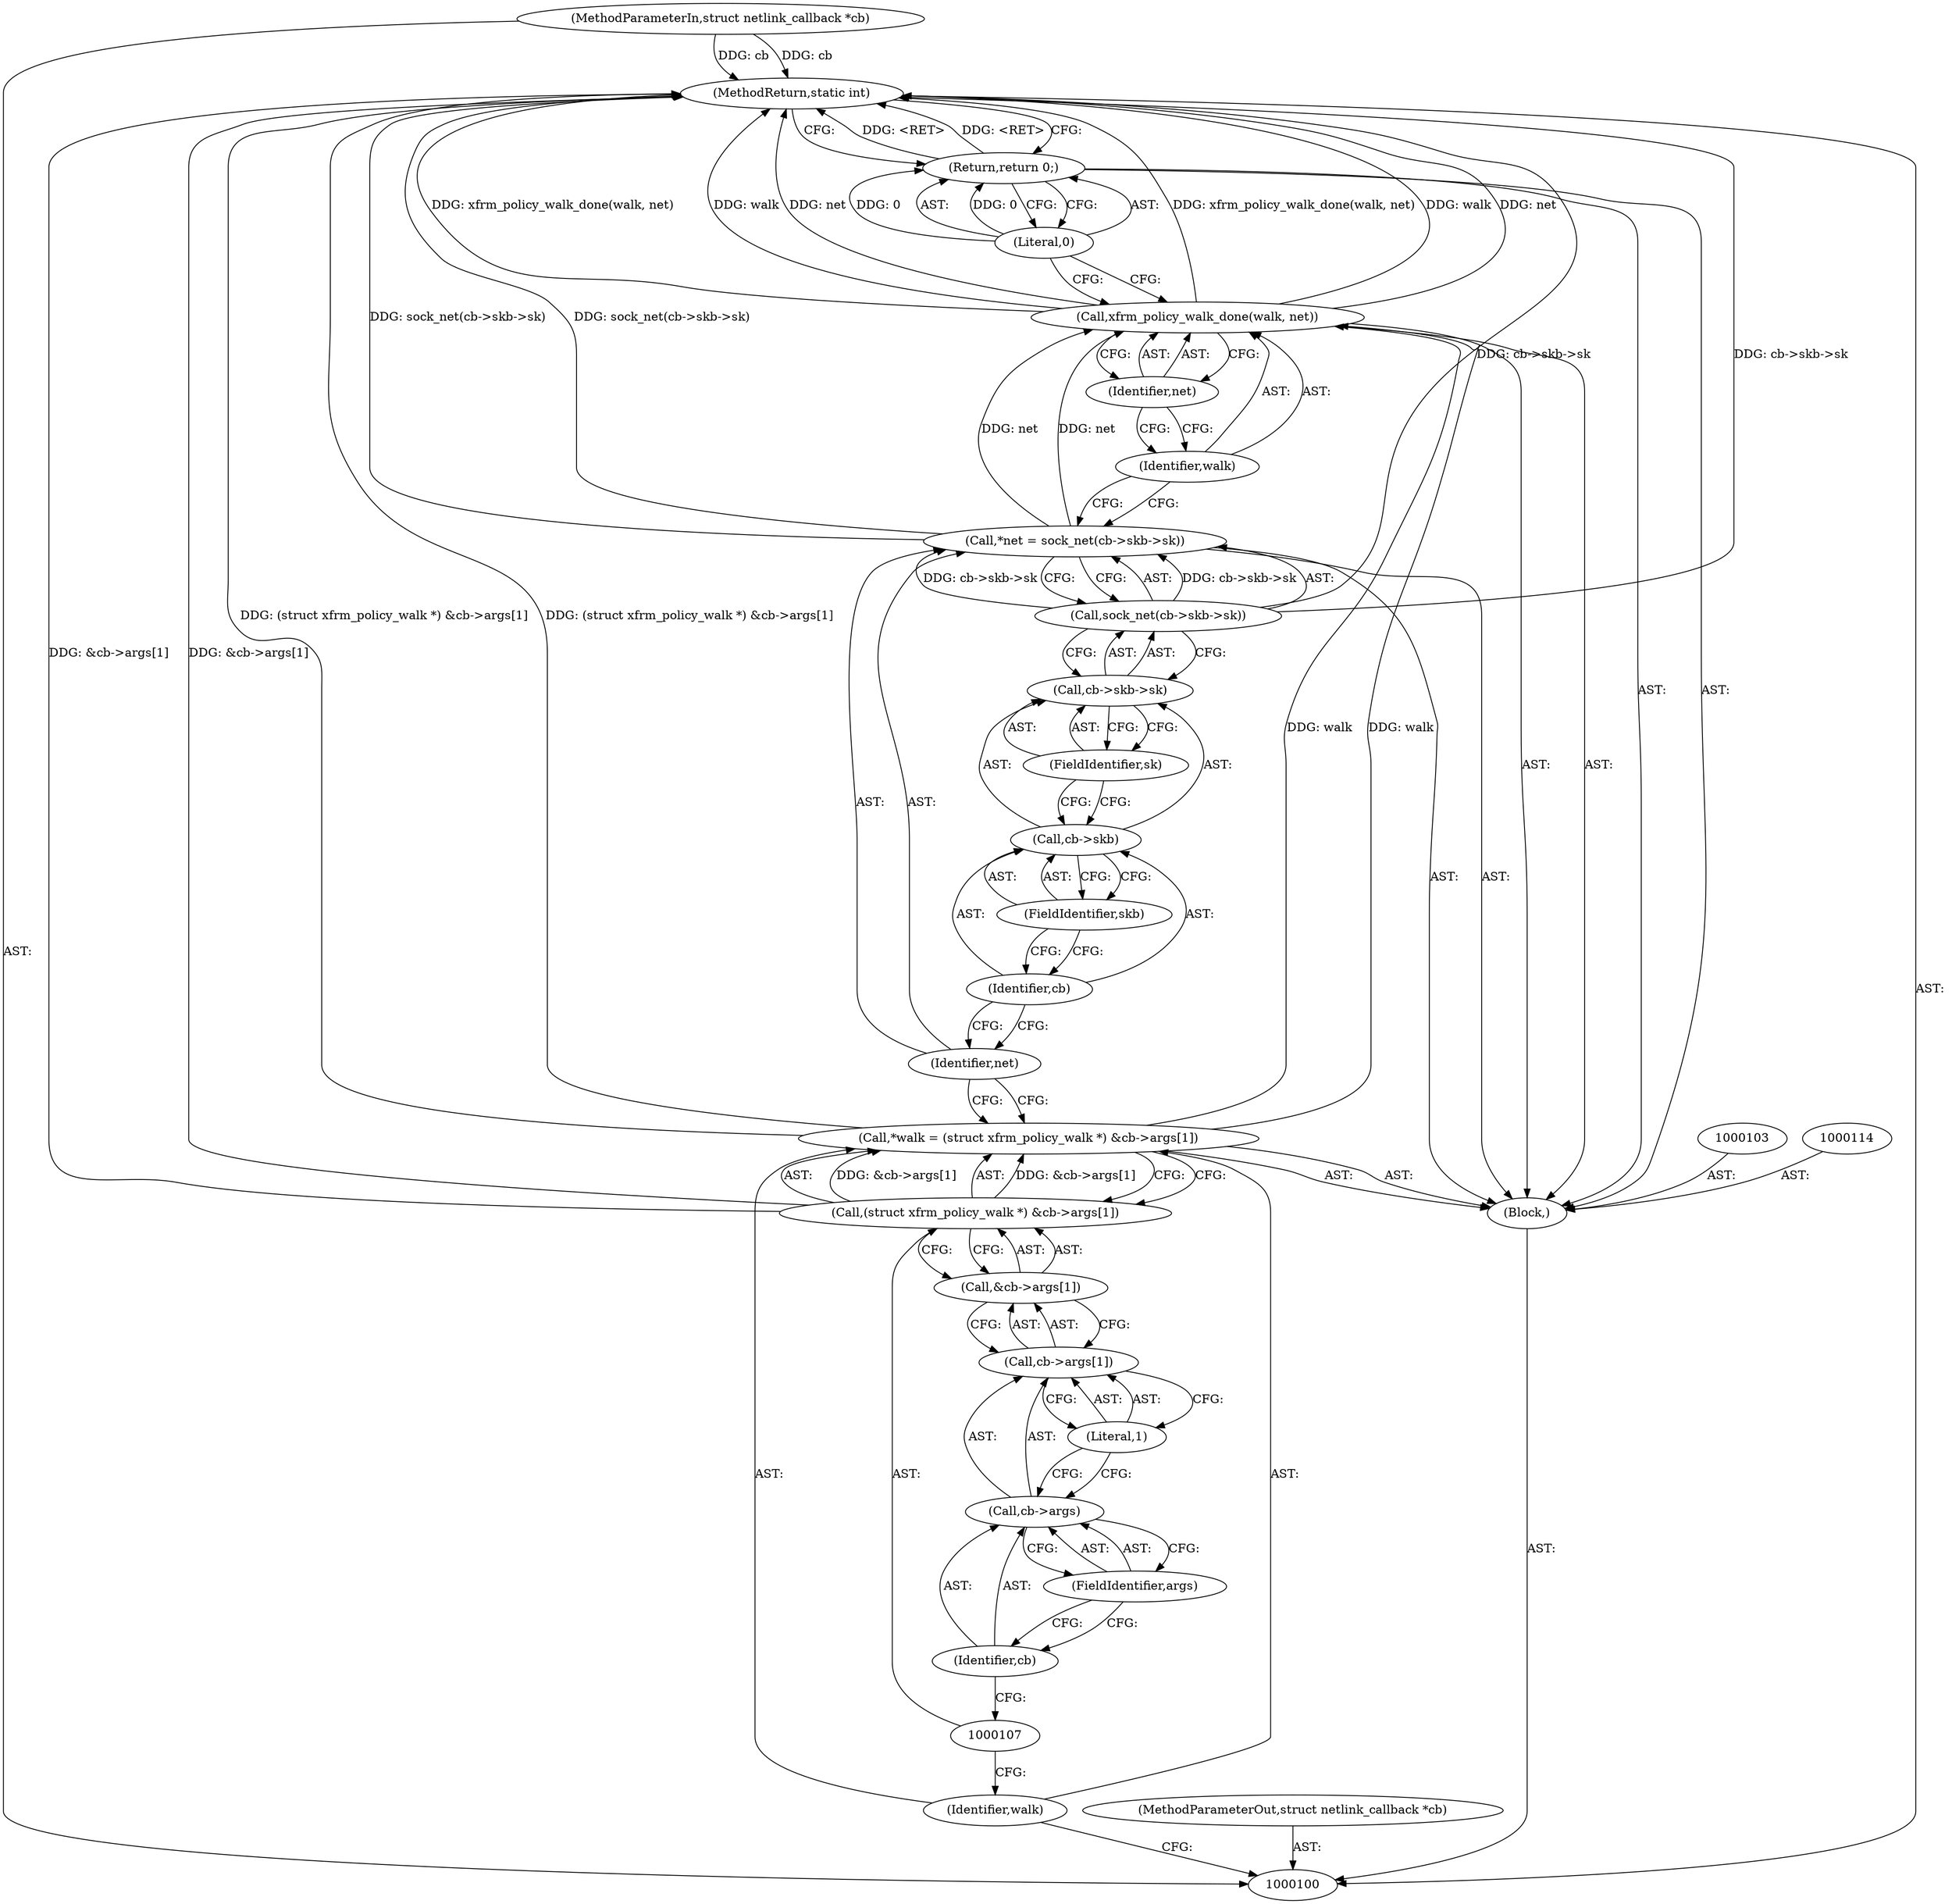 digraph "1_linux_1137b5e2529a8f5ca8ee709288ecba3e68044df2_0" {
"1000128" [label="(MethodReturn,static int)"];
"1000101" [label="(MethodParameterIn,struct netlink_callback *cb)"];
"1000169" [label="(MethodParameterOut,struct netlink_callback *cb)"];
"1000102" [label="(Block,)"];
"1000104" [label="(Call,*walk = (struct xfrm_policy_walk *) &cb->args[1])"];
"1000105" [label="(Identifier,walk)"];
"1000106" [label="(Call,(struct xfrm_policy_walk *) &cb->args[1])"];
"1000108" [label="(Call,&cb->args[1])"];
"1000109" [label="(Call,cb->args[1])"];
"1000110" [label="(Call,cb->args)"];
"1000111" [label="(Identifier,cb)"];
"1000112" [label="(FieldIdentifier,args)"];
"1000113" [label="(Literal,1)"];
"1000115" [label="(Call,*net = sock_net(cb->skb->sk))"];
"1000116" [label="(Identifier,net)"];
"1000117" [label="(Call,sock_net(cb->skb->sk))"];
"1000118" [label="(Call,cb->skb->sk)"];
"1000119" [label="(Call,cb->skb)"];
"1000120" [label="(Identifier,cb)"];
"1000121" [label="(FieldIdentifier,skb)"];
"1000122" [label="(FieldIdentifier,sk)"];
"1000123" [label="(Call,xfrm_policy_walk_done(walk, net))"];
"1000124" [label="(Identifier,walk)"];
"1000125" [label="(Identifier,net)"];
"1000126" [label="(Return,return 0;)"];
"1000127" [label="(Literal,0)"];
"1000128" -> "1000100"  [label="AST: "];
"1000128" -> "1000126"  [label="CFG: "];
"1000115" -> "1000128"  [label="DDG: sock_net(cb->skb->sk)"];
"1000123" -> "1000128"  [label="DDG: net"];
"1000123" -> "1000128"  [label="DDG: xfrm_policy_walk_done(walk, net)"];
"1000123" -> "1000128"  [label="DDG: walk"];
"1000106" -> "1000128"  [label="DDG: &cb->args[1]"];
"1000117" -> "1000128"  [label="DDG: cb->skb->sk"];
"1000101" -> "1000128"  [label="DDG: cb"];
"1000104" -> "1000128"  [label="DDG: (struct xfrm_policy_walk *) &cb->args[1]"];
"1000126" -> "1000128"  [label="DDG: <RET>"];
"1000101" -> "1000100"  [label="AST: "];
"1000101" -> "1000128"  [label="DDG: cb"];
"1000169" -> "1000100"  [label="AST: "];
"1000102" -> "1000100"  [label="AST: "];
"1000103" -> "1000102"  [label="AST: "];
"1000104" -> "1000102"  [label="AST: "];
"1000114" -> "1000102"  [label="AST: "];
"1000115" -> "1000102"  [label="AST: "];
"1000123" -> "1000102"  [label="AST: "];
"1000126" -> "1000102"  [label="AST: "];
"1000104" -> "1000102"  [label="AST: "];
"1000104" -> "1000106"  [label="CFG: "];
"1000105" -> "1000104"  [label="AST: "];
"1000106" -> "1000104"  [label="AST: "];
"1000116" -> "1000104"  [label="CFG: "];
"1000104" -> "1000128"  [label="DDG: (struct xfrm_policy_walk *) &cb->args[1]"];
"1000106" -> "1000104"  [label="DDG: &cb->args[1]"];
"1000104" -> "1000123"  [label="DDG: walk"];
"1000105" -> "1000104"  [label="AST: "];
"1000105" -> "1000100"  [label="CFG: "];
"1000107" -> "1000105"  [label="CFG: "];
"1000106" -> "1000104"  [label="AST: "];
"1000106" -> "1000108"  [label="CFG: "];
"1000107" -> "1000106"  [label="AST: "];
"1000108" -> "1000106"  [label="AST: "];
"1000104" -> "1000106"  [label="CFG: "];
"1000106" -> "1000128"  [label="DDG: &cb->args[1]"];
"1000106" -> "1000104"  [label="DDG: &cb->args[1]"];
"1000108" -> "1000106"  [label="AST: "];
"1000108" -> "1000109"  [label="CFG: "];
"1000109" -> "1000108"  [label="AST: "];
"1000106" -> "1000108"  [label="CFG: "];
"1000109" -> "1000108"  [label="AST: "];
"1000109" -> "1000113"  [label="CFG: "];
"1000110" -> "1000109"  [label="AST: "];
"1000113" -> "1000109"  [label="AST: "];
"1000108" -> "1000109"  [label="CFG: "];
"1000110" -> "1000109"  [label="AST: "];
"1000110" -> "1000112"  [label="CFG: "];
"1000111" -> "1000110"  [label="AST: "];
"1000112" -> "1000110"  [label="AST: "];
"1000113" -> "1000110"  [label="CFG: "];
"1000111" -> "1000110"  [label="AST: "];
"1000111" -> "1000107"  [label="CFG: "];
"1000112" -> "1000111"  [label="CFG: "];
"1000112" -> "1000110"  [label="AST: "];
"1000112" -> "1000111"  [label="CFG: "];
"1000110" -> "1000112"  [label="CFG: "];
"1000113" -> "1000109"  [label="AST: "];
"1000113" -> "1000110"  [label="CFG: "];
"1000109" -> "1000113"  [label="CFG: "];
"1000115" -> "1000102"  [label="AST: "];
"1000115" -> "1000117"  [label="CFG: "];
"1000116" -> "1000115"  [label="AST: "];
"1000117" -> "1000115"  [label="AST: "];
"1000124" -> "1000115"  [label="CFG: "];
"1000115" -> "1000128"  [label="DDG: sock_net(cb->skb->sk)"];
"1000117" -> "1000115"  [label="DDG: cb->skb->sk"];
"1000115" -> "1000123"  [label="DDG: net"];
"1000116" -> "1000115"  [label="AST: "];
"1000116" -> "1000104"  [label="CFG: "];
"1000120" -> "1000116"  [label="CFG: "];
"1000117" -> "1000115"  [label="AST: "];
"1000117" -> "1000118"  [label="CFG: "];
"1000118" -> "1000117"  [label="AST: "];
"1000115" -> "1000117"  [label="CFG: "];
"1000117" -> "1000128"  [label="DDG: cb->skb->sk"];
"1000117" -> "1000115"  [label="DDG: cb->skb->sk"];
"1000118" -> "1000117"  [label="AST: "];
"1000118" -> "1000122"  [label="CFG: "];
"1000119" -> "1000118"  [label="AST: "];
"1000122" -> "1000118"  [label="AST: "];
"1000117" -> "1000118"  [label="CFG: "];
"1000119" -> "1000118"  [label="AST: "];
"1000119" -> "1000121"  [label="CFG: "];
"1000120" -> "1000119"  [label="AST: "];
"1000121" -> "1000119"  [label="AST: "];
"1000122" -> "1000119"  [label="CFG: "];
"1000120" -> "1000119"  [label="AST: "];
"1000120" -> "1000116"  [label="CFG: "];
"1000121" -> "1000120"  [label="CFG: "];
"1000121" -> "1000119"  [label="AST: "];
"1000121" -> "1000120"  [label="CFG: "];
"1000119" -> "1000121"  [label="CFG: "];
"1000122" -> "1000118"  [label="AST: "];
"1000122" -> "1000119"  [label="CFG: "];
"1000118" -> "1000122"  [label="CFG: "];
"1000123" -> "1000102"  [label="AST: "];
"1000123" -> "1000125"  [label="CFG: "];
"1000124" -> "1000123"  [label="AST: "];
"1000125" -> "1000123"  [label="AST: "];
"1000127" -> "1000123"  [label="CFG: "];
"1000123" -> "1000128"  [label="DDG: net"];
"1000123" -> "1000128"  [label="DDG: xfrm_policy_walk_done(walk, net)"];
"1000123" -> "1000128"  [label="DDG: walk"];
"1000104" -> "1000123"  [label="DDG: walk"];
"1000115" -> "1000123"  [label="DDG: net"];
"1000124" -> "1000123"  [label="AST: "];
"1000124" -> "1000115"  [label="CFG: "];
"1000125" -> "1000124"  [label="CFG: "];
"1000125" -> "1000123"  [label="AST: "];
"1000125" -> "1000124"  [label="CFG: "];
"1000123" -> "1000125"  [label="CFG: "];
"1000126" -> "1000102"  [label="AST: "];
"1000126" -> "1000127"  [label="CFG: "];
"1000127" -> "1000126"  [label="AST: "];
"1000128" -> "1000126"  [label="CFG: "];
"1000126" -> "1000128"  [label="DDG: <RET>"];
"1000127" -> "1000126"  [label="DDG: 0"];
"1000127" -> "1000126"  [label="AST: "];
"1000127" -> "1000123"  [label="CFG: "];
"1000126" -> "1000127"  [label="CFG: "];
"1000127" -> "1000126"  [label="DDG: 0"];
}
